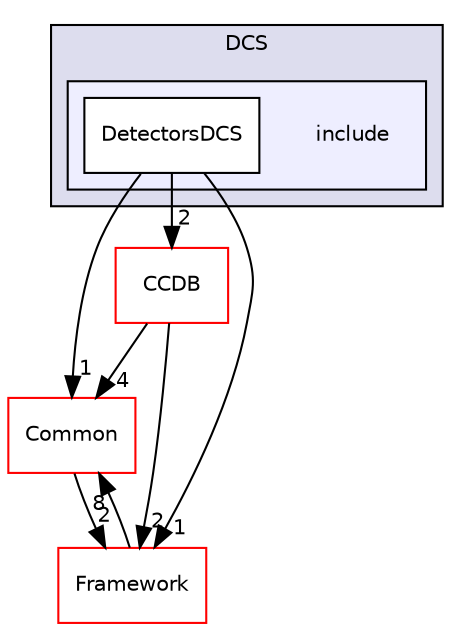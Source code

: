 digraph "/home/travis/build/AliceO2Group/AliceO2/Detectors/DCS/include" {
  bgcolor=transparent;
  compound=true
  node [ fontsize="10", fontname="Helvetica"];
  edge [ labelfontsize="10", labelfontname="Helvetica"];
  subgraph clusterdir_ca1300042d29623fa0e05e87bb12f4ef {
    graph [ bgcolor="#ddddee", pencolor="black", label="DCS" fontname="Helvetica", fontsize="10", URL="dir_ca1300042d29623fa0e05e87bb12f4ef.html"]
  subgraph clusterdir_c95f3e1f9928aa536053908b0b0602c6 {
    graph [ bgcolor="#eeeeff", pencolor="black", label="" URL="dir_c95f3e1f9928aa536053908b0b0602c6.html"];
    dir_c95f3e1f9928aa536053908b0b0602c6 [shape=plaintext label="include"];
    dir_9a464a5d7576b97b39f904b6d49c2b1d [shape=box label="DetectorsDCS" color="black" fillcolor="white" style="filled" URL="dir_9a464a5d7576b97b39f904b6d49c2b1d.html"];
  }
  }
  dir_4ab6b4cc6a7edbff49100e9123df213f [shape=box label="Common" color="red" URL="dir_4ab6b4cc6a7edbff49100e9123df213f.html"];
  dir_6af676bf18881990e4083e191d0e63e0 [shape=box label="CCDB" color="red" URL="dir_6af676bf18881990e4083e191d0e63e0.html"];
  dir_bcbb2cf9a3d3d83e5515c82071a07177 [shape=box label="Framework" color="red" URL="dir_bcbb2cf9a3d3d83e5515c82071a07177.html"];
  dir_4ab6b4cc6a7edbff49100e9123df213f->dir_bcbb2cf9a3d3d83e5515c82071a07177 [headlabel="2", labeldistance=1.5 headhref="dir_000036_000063.html"];
  dir_6af676bf18881990e4083e191d0e63e0->dir_4ab6b4cc6a7edbff49100e9123df213f [headlabel="4", labeldistance=1.5 headhref="dir_000028_000036.html"];
  dir_6af676bf18881990e4083e191d0e63e0->dir_bcbb2cf9a3d3d83e5515c82071a07177 [headlabel="2", labeldistance=1.5 headhref="dir_000028_000063.html"];
  dir_9a464a5d7576b97b39f904b6d49c2b1d->dir_4ab6b4cc6a7edbff49100e9123df213f [headlabel="1", labeldistance=1.5 headhref="dir_000087_000036.html"];
  dir_9a464a5d7576b97b39f904b6d49c2b1d->dir_6af676bf18881990e4083e191d0e63e0 [headlabel="2", labeldistance=1.5 headhref="dir_000087_000028.html"];
  dir_9a464a5d7576b97b39f904b6d49c2b1d->dir_bcbb2cf9a3d3d83e5515c82071a07177 [headlabel="1", labeldistance=1.5 headhref="dir_000087_000063.html"];
  dir_bcbb2cf9a3d3d83e5515c82071a07177->dir_4ab6b4cc6a7edbff49100e9123df213f [headlabel="8", labeldistance=1.5 headhref="dir_000063_000036.html"];
}
